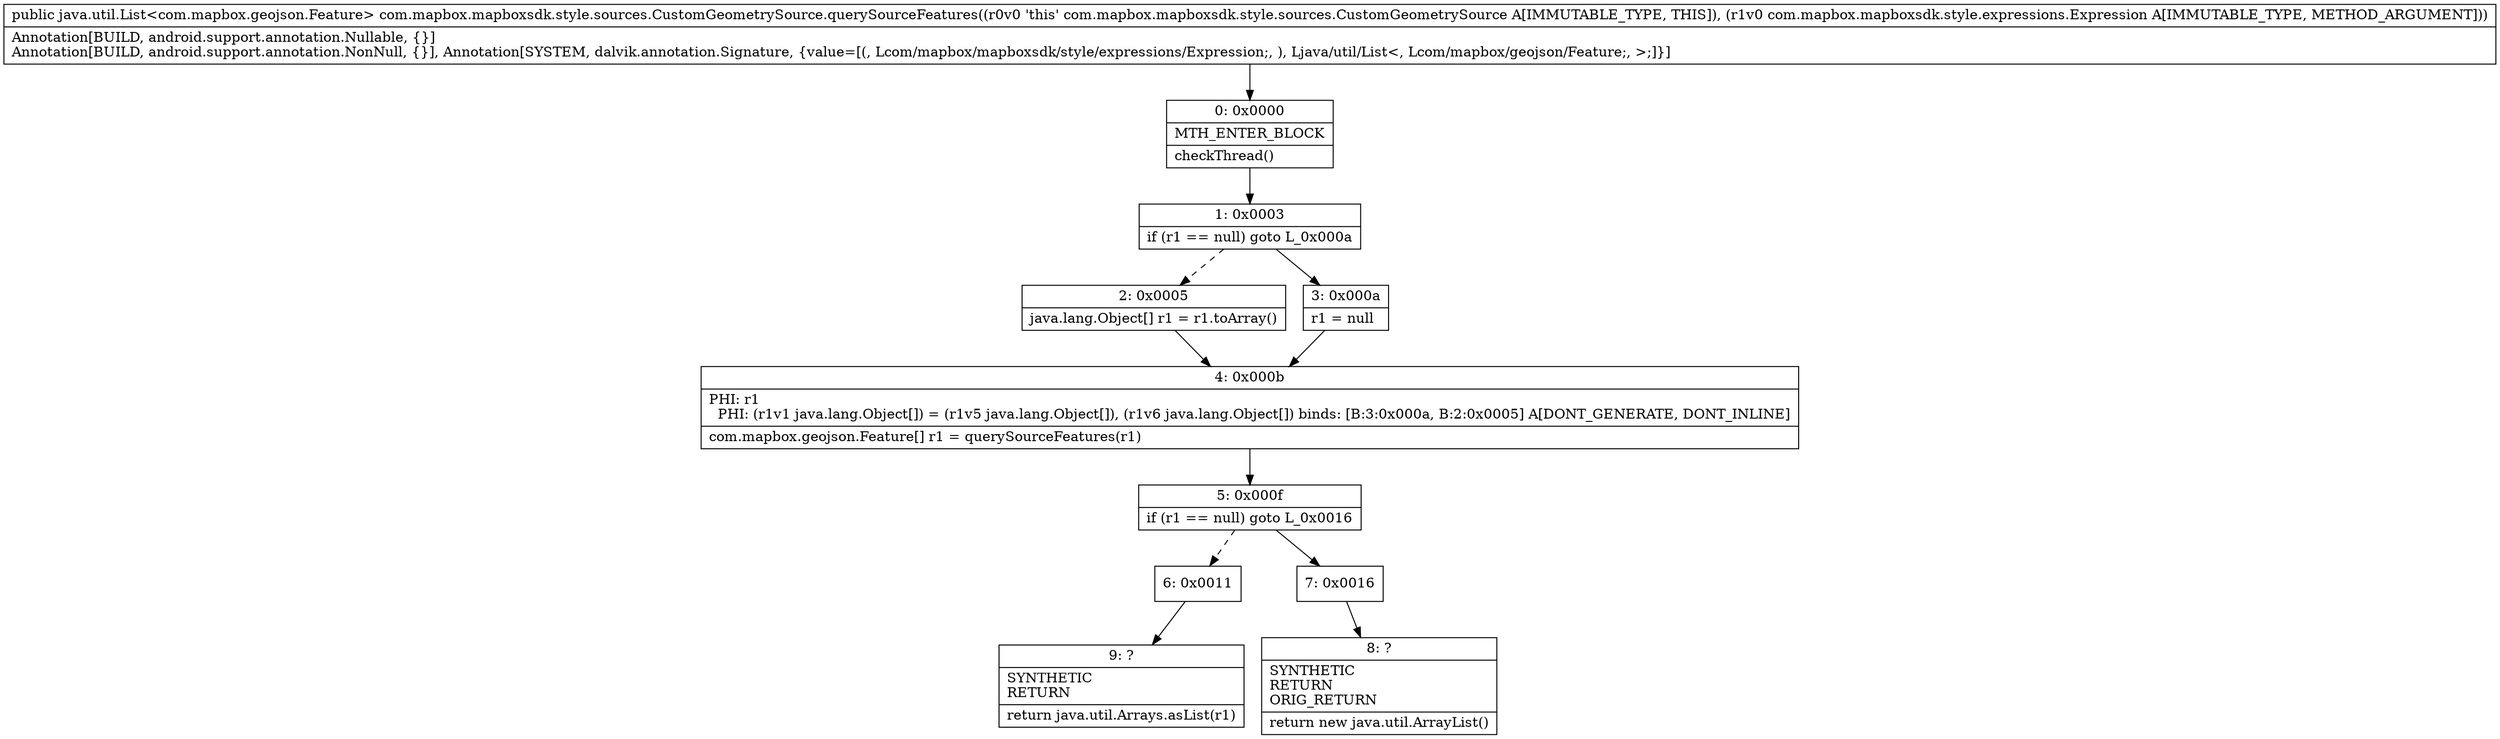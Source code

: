 digraph "CFG forcom.mapbox.mapboxsdk.style.sources.CustomGeometrySource.querySourceFeatures(Lcom\/mapbox\/mapboxsdk\/style\/expressions\/Expression;)Ljava\/util\/List;" {
Node_0 [shape=record,label="{0\:\ 0x0000|MTH_ENTER_BLOCK\l|checkThread()\l}"];
Node_1 [shape=record,label="{1\:\ 0x0003|if (r1 == null) goto L_0x000a\l}"];
Node_2 [shape=record,label="{2\:\ 0x0005|java.lang.Object[] r1 = r1.toArray()\l}"];
Node_3 [shape=record,label="{3\:\ 0x000a|r1 = null\l}"];
Node_4 [shape=record,label="{4\:\ 0x000b|PHI: r1 \l  PHI: (r1v1 java.lang.Object[]) = (r1v5 java.lang.Object[]), (r1v6 java.lang.Object[]) binds: [B:3:0x000a, B:2:0x0005] A[DONT_GENERATE, DONT_INLINE]\l|com.mapbox.geojson.Feature[] r1 = querySourceFeatures(r1)\l}"];
Node_5 [shape=record,label="{5\:\ 0x000f|if (r1 == null) goto L_0x0016\l}"];
Node_6 [shape=record,label="{6\:\ 0x0011}"];
Node_7 [shape=record,label="{7\:\ 0x0016}"];
Node_8 [shape=record,label="{8\:\ ?|SYNTHETIC\lRETURN\lORIG_RETURN\l|return new java.util.ArrayList()\l}"];
Node_9 [shape=record,label="{9\:\ ?|SYNTHETIC\lRETURN\l|return java.util.Arrays.asList(r1)\l}"];
MethodNode[shape=record,label="{public java.util.List\<com.mapbox.geojson.Feature\> com.mapbox.mapboxsdk.style.sources.CustomGeometrySource.querySourceFeatures((r0v0 'this' com.mapbox.mapboxsdk.style.sources.CustomGeometrySource A[IMMUTABLE_TYPE, THIS]), (r1v0 com.mapbox.mapboxsdk.style.expressions.Expression A[IMMUTABLE_TYPE, METHOD_ARGUMENT]))  | Annotation[BUILD, android.support.annotation.Nullable, \{\}]\lAnnotation[BUILD, android.support.annotation.NonNull, \{\}], Annotation[SYSTEM, dalvik.annotation.Signature, \{value=[(, Lcom\/mapbox\/mapboxsdk\/style\/expressions\/Expression;, ), Ljava\/util\/List\<, Lcom\/mapbox\/geojson\/Feature;, \>;]\}]\l}"];
MethodNode -> Node_0;
Node_0 -> Node_1;
Node_1 -> Node_2[style=dashed];
Node_1 -> Node_3;
Node_2 -> Node_4;
Node_3 -> Node_4;
Node_4 -> Node_5;
Node_5 -> Node_6[style=dashed];
Node_5 -> Node_7;
Node_6 -> Node_9;
Node_7 -> Node_8;
}

